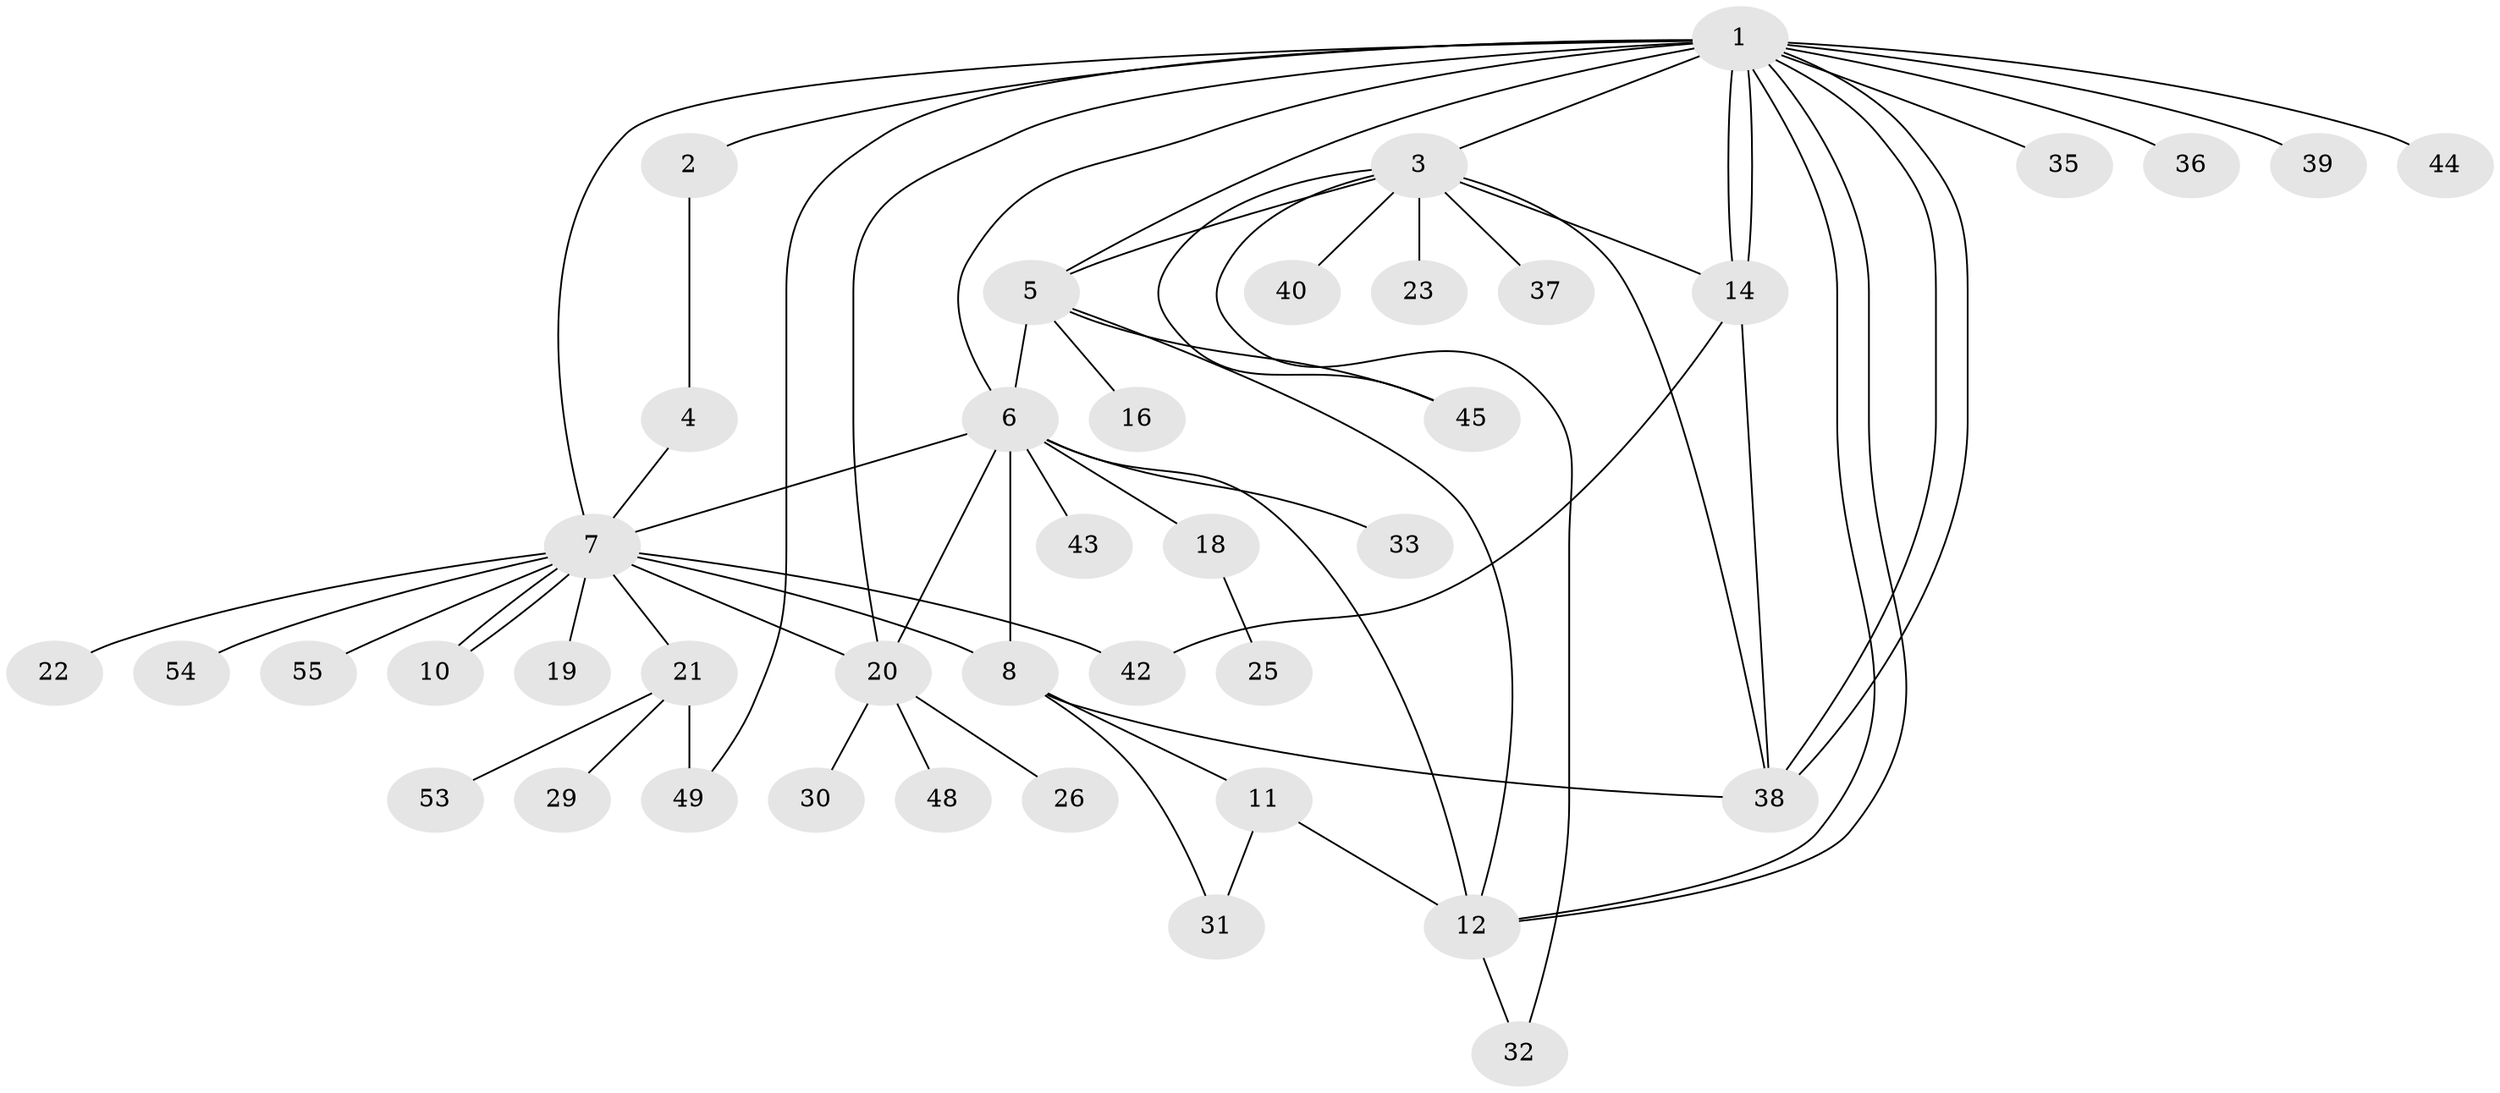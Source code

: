 // Generated by graph-tools (version 1.1) at 2025/51/02/27/25 19:51:55]
// undirected, 41 vertices, 63 edges
graph export_dot {
graph [start="1"]
  node [color=gray90,style=filled];
  1 [super="+56"];
  2 [super="+46"];
  3 [super="+13"];
  4;
  5 [super="+28"];
  6 [super="+9"];
  7 [super="+15"];
  8 [super="+34"];
  10;
  11 [super="+17"];
  12 [super="+24"];
  14;
  16;
  18 [super="+47"];
  19;
  20 [super="+50"];
  21 [super="+27"];
  22;
  23;
  25;
  26;
  29;
  30 [super="+52"];
  31;
  32;
  33;
  35 [super="+41"];
  36;
  37;
  38 [super="+51"];
  39;
  40;
  42;
  43;
  44;
  45;
  48;
  49;
  53;
  54;
  55;
  1 -- 2;
  1 -- 3;
  1 -- 5;
  1 -- 6;
  1 -- 12;
  1 -- 12;
  1 -- 14;
  1 -- 14;
  1 -- 20 [weight=2];
  1 -- 35;
  1 -- 36;
  1 -- 38;
  1 -- 38;
  1 -- 39;
  1 -- 44;
  1 -- 49;
  1 -- 7;
  2 -- 4;
  3 -- 5;
  3 -- 14;
  3 -- 23;
  3 -- 32;
  3 -- 40;
  3 -- 37;
  3 -- 45;
  3 -- 38;
  4 -- 7;
  5 -- 6;
  5 -- 12;
  5 -- 16;
  5 -- 45;
  6 -- 7;
  6 -- 8;
  6 -- 18;
  6 -- 20;
  6 -- 33;
  6 -- 43;
  6 -- 12;
  7 -- 8;
  7 -- 10;
  7 -- 10;
  7 -- 19;
  7 -- 22;
  7 -- 42;
  7 -- 21;
  7 -- 54;
  7 -- 55;
  7 -- 20;
  8 -- 11;
  8 -- 38;
  8 -- 31;
  11 -- 12;
  11 -- 31;
  12 -- 32;
  14 -- 38;
  14 -- 42;
  18 -- 25;
  20 -- 26;
  20 -- 30;
  20 -- 48;
  21 -- 29;
  21 -- 49;
  21 -- 53;
}
